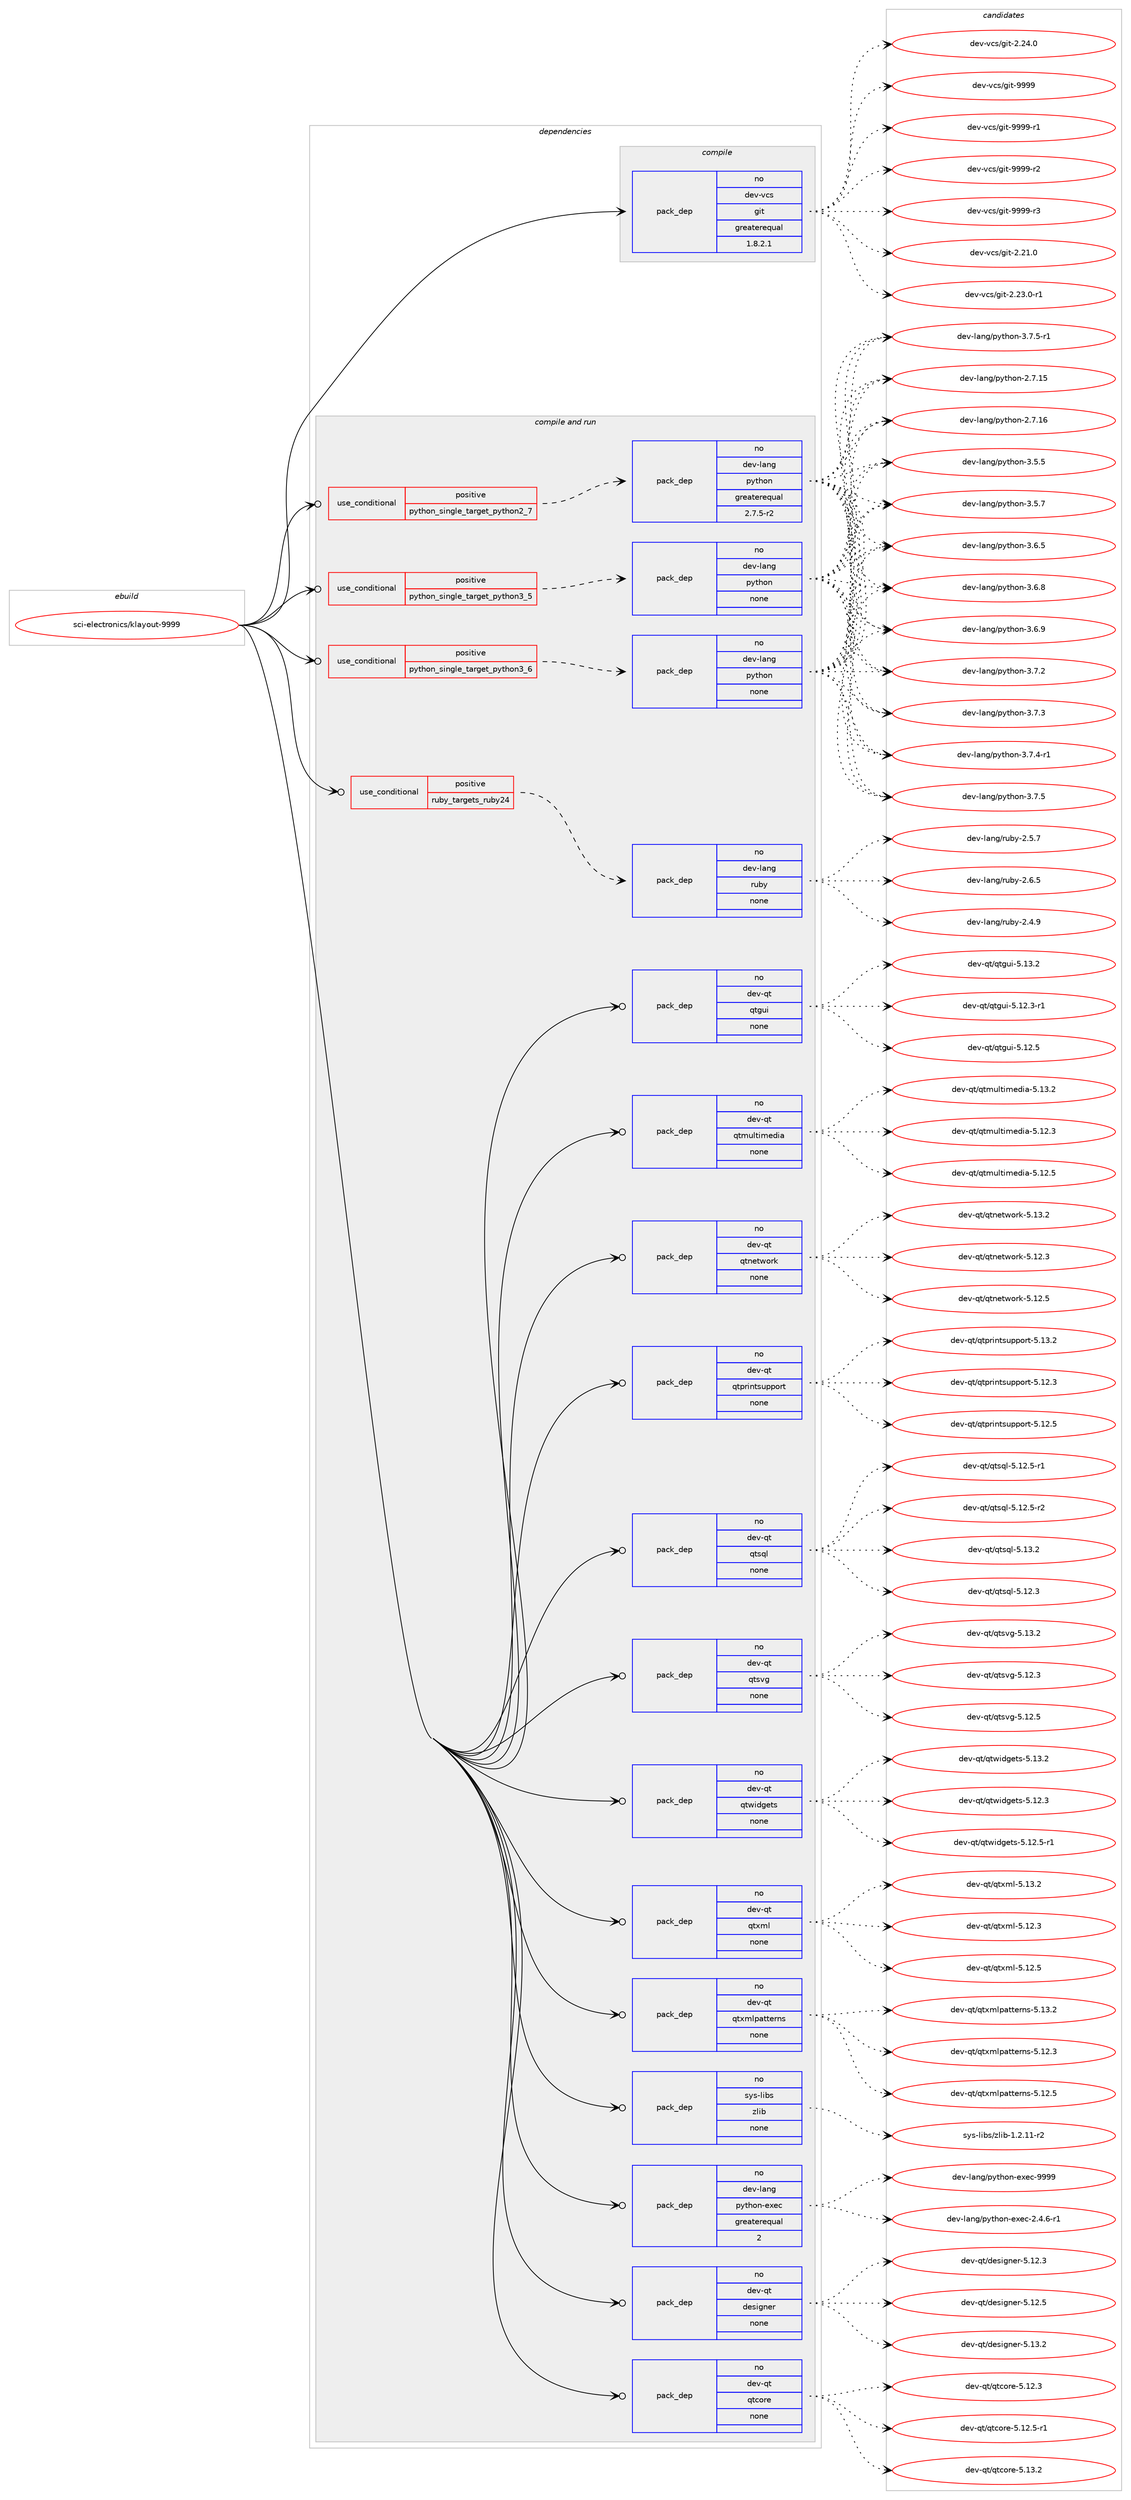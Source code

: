 digraph prolog {

# *************
# Graph options
# *************

newrank=true;
concentrate=true;
compound=true;
graph [rankdir=LR,fontname=Helvetica,fontsize=10,ranksep=1.5];#, ranksep=2.5, nodesep=0.2];
edge  [arrowhead=vee];
node  [fontname=Helvetica,fontsize=10];

# **********
# The ebuild
# **********

subgraph cluster_leftcol {
color=gray;
rank=same;
label=<<i>ebuild</i>>;
id [label="sci-electronics/klayout-9999", color=red, width=4, href="../sci-electronics/klayout-9999.svg"];
}

# ****************
# The dependencies
# ****************

subgraph cluster_midcol {
color=gray;
label=<<i>dependencies</i>>;
subgraph cluster_compile {
fillcolor="#eeeeee";
style=filled;
label=<<i>compile</i>>;
subgraph pack630983 {
dependency853251 [label=<<TABLE BORDER="0" CELLBORDER="1" CELLSPACING="0" CELLPADDING="4" WIDTH="220"><TR><TD ROWSPAN="6" CELLPADDING="30">pack_dep</TD></TR><TR><TD WIDTH="110">no</TD></TR><TR><TD>dev-vcs</TD></TR><TR><TD>git</TD></TR><TR><TD>greaterequal</TD></TR><TR><TD>1.8.2.1</TD></TR></TABLE>>, shape=none, color=blue];
}
id:e -> dependency853251:w [weight=20,style="solid",arrowhead="vee"];
}
subgraph cluster_compileandrun {
fillcolor="#eeeeee";
style=filled;
label=<<i>compile and run</i>>;
subgraph cond207209 {
dependency853252 [label=<<TABLE BORDER="0" CELLBORDER="1" CELLSPACING="0" CELLPADDING="4"><TR><TD ROWSPAN="3" CELLPADDING="10">use_conditional</TD></TR><TR><TD>positive</TD></TR><TR><TD>python_single_target_python2_7</TD></TR></TABLE>>, shape=none, color=red];
subgraph pack630984 {
dependency853253 [label=<<TABLE BORDER="0" CELLBORDER="1" CELLSPACING="0" CELLPADDING="4" WIDTH="220"><TR><TD ROWSPAN="6" CELLPADDING="30">pack_dep</TD></TR><TR><TD WIDTH="110">no</TD></TR><TR><TD>dev-lang</TD></TR><TR><TD>python</TD></TR><TR><TD>greaterequal</TD></TR><TR><TD>2.7.5-r2</TD></TR></TABLE>>, shape=none, color=blue];
}
dependency853252:e -> dependency853253:w [weight=20,style="dashed",arrowhead="vee"];
}
id:e -> dependency853252:w [weight=20,style="solid",arrowhead="odotvee"];
subgraph cond207210 {
dependency853254 [label=<<TABLE BORDER="0" CELLBORDER="1" CELLSPACING="0" CELLPADDING="4"><TR><TD ROWSPAN="3" CELLPADDING="10">use_conditional</TD></TR><TR><TD>positive</TD></TR><TR><TD>python_single_target_python3_5</TD></TR></TABLE>>, shape=none, color=red];
subgraph pack630985 {
dependency853255 [label=<<TABLE BORDER="0" CELLBORDER="1" CELLSPACING="0" CELLPADDING="4" WIDTH="220"><TR><TD ROWSPAN="6" CELLPADDING="30">pack_dep</TD></TR><TR><TD WIDTH="110">no</TD></TR><TR><TD>dev-lang</TD></TR><TR><TD>python</TD></TR><TR><TD>none</TD></TR><TR><TD></TD></TR></TABLE>>, shape=none, color=blue];
}
dependency853254:e -> dependency853255:w [weight=20,style="dashed",arrowhead="vee"];
}
id:e -> dependency853254:w [weight=20,style="solid",arrowhead="odotvee"];
subgraph cond207211 {
dependency853256 [label=<<TABLE BORDER="0" CELLBORDER="1" CELLSPACING="0" CELLPADDING="4"><TR><TD ROWSPAN="3" CELLPADDING="10">use_conditional</TD></TR><TR><TD>positive</TD></TR><TR><TD>python_single_target_python3_6</TD></TR></TABLE>>, shape=none, color=red];
subgraph pack630986 {
dependency853257 [label=<<TABLE BORDER="0" CELLBORDER="1" CELLSPACING="0" CELLPADDING="4" WIDTH="220"><TR><TD ROWSPAN="6" CELLPADDING="30">pack_dep</TD></TR><TR><TD WIDTH="110">no</TD></TR><TR><TD>dev-lang</TD></TR><TR><TD>python</TD></TR><TR><TD>none</TD></TR><TR><TD></TD></TR></TABLE>>, shape=none, color=blue];
}
dependency853256:e -> dependency853257:w [weight=20,style="dashed",arrowhead="vee"];
}
id:e -> dependency853256:w [weight=20,style="solid",arrowhead="odotvee"];
subgraph cond207212 {
dependency853258 [label=<<TABLE BORDER="0" CELLBORDER="1" CELLSPACING="0" CELLPADDING="4"><TR><TD ROWSPAN="3" CELLPADDING="10">use_conditional</TD></TR><TR><TD>positive</TD></TR><TR><TD>ruby_targets_ruby24</TD></TR></TABLE>>, shape=none, color=red];
subgraph pack630987 {
dependency853259 [label=<<TABLE BORDER="0" CELLBORDER="1" CELLSPACING="0" CELLPADDING="4" WIDTH="220"><TR><TD ROWSPAN="6" CELLPADDING="30">pack_dep</TD></TR><TR><TD WIDTH="110">no</TD></TR><TR><TD>dev-lang</TD></TR><TR><TD>ruby</TD></TR><TR><TD>none</TD></TR><TR><TD></TD></TR></TABLE>>, shape=none, color=blue];
}
dependency853258:e -> dependency853259:w [weight=20,style="dashed",arrowhead="vee"];
}
id:e -> dependency853258:w [weight=20,style="solid",arrowhead="odotvee"];
subgraph pack630988 {
dependency853260 [label=<<TABLE BORDER="0" CELLBORDER="1" CELLSPACING="0" CELLPADDING="4" WIDTH="220"><TR><TD ROWSPAN="6" CELLPADDING="30">pack_dep</TD></TR><TR><TD WIDTH="110">no</TD></TR><TR><TD>dev-lang</TD></TR><TR><TD>python-exec</TD></TR><TR><TD>greaterequal</TD></TR><TR><TD>2</TD></TR></TABLE>>, shape=none, color=blue];
}
id:e -> dependency853260:w [weight=20,style="solid",arrowhead="odotvee"];
subgraph pack630989 {
dependency853261 [label=<<TABLE BORDER="0" CELLBORDER="1" CELLSPACING="0" CELLPADDING="4" WIDTH="220"><TR><TD ROWSPAN="6" CELLPADDING="30">pack_dep</TD></TR><TR><TD WIDTH="110">no</TD></TR><TR><TD>dev-qt</TD></TR><TR><TD>designer</TD></TR><TR><TD>none</TD></TR><TR><TD></TD></TR></TABLE>>, shape=none, color=blue];
}
id:e -> dependency853261:w [weight=20,style="solid",arrowhead="odotvee"];
subgraph pack630990 {
dependency853262 [label=<<TABLE BORDER="0" CELLBORDER="1" CELLSPACING="0" CELLPADDING="4" WIDTH="220"><TR><TD ROWSPAN="6" CELLPADDING="30">pack_dep</TD></TR><TR><TD WIDTH="110">no</TD></TR><TR><TD>dev-qt</TD></TR><TR><TD>qtcore</TD></TR><TR><TD>none</TD></TR><TR><TD></TD></TR></TABLE>>, shape=none, color=blue];
}
id:e -> dependency853262:w [weight=20,style="solid",arrowhead="odotvee"];
subgraph pack630991 {
dependency853263 [label=<<TABLE BORDER="0" CELLBORDER="1" CELLSPACING="0" CELLPADDING="4" WIDTH="220"><TR><TD ROWSPAN="6" CELLPADDING="30">pack_dep</TD></TR><TR><TD WIDTH="110">no</TD></TR><TR><TD>dev-qt</TD></TR><TR><TD>qtgui</TD></TR><TR><TD>none</TD></TR><TR><TD></TD></TR></TABLE>>, shape=none, color=blue];
}
id:e -> dependency853263:w [weight=20,style="solid",arrowhead="odotvee"];
subgraph pack630992 {
dependency853264 [label=<<TABLE BORDER="0" CELLBORDER="1" CELLSPACING="0" CELLPADDING="4" WIDTH="220"><TR><TD ROWSPAN="6" CELLPADDING="30">pack_dep</TD></TR><TR><TD WIDTH="110">no</TD></TR><TR><TD>dev-qt</TD></TR><TR><TD>qtmultimedia</TD></TR><TR><TD>none</TD></TR><TR><TD></TD></TR></TABLE>>, shape=none, color=blue];
}
id:e -> dependency853264:w [weight=20,style="solid",arrowhead="odotvee"];
subgraph pack630993 {
dependency853265 [label=<<TABLE BORDER="0" CELLBORDER="1" CELLSPACING="0" CELLPADDING="4" WIDTH="220"><TR><TD ROWSPAN="6" CELLPADDING="30">pack_dep</TD></TR><TR><TD WIDTH="110">no</TD></TR><TR><TD>dev-qt</TD></TR><TR><TD>qtnetwork</TD></TR><TR><TD>none</TD></TR><TR><TD></TD></TR></TABLE>>, shape=none, color=blue];
}
id:e -> dependency853265:w [weight=20,style="solid",arrowhead="odotvee"];
subgraph pack630994 {
dependency853266 [label=<<TABLE BORDER="0" CELLBORDER="1" CELLSPACING="0" CELLPADDING="4" WIDTH="220"><TR><TD ROWSPAN="6" CELLPADDING="30">pack_dep</TD></TR><TR><TD WIDTH="110">no</TD></TR><TR><TD>dev-qt</TD></TR><TR><TD>qtprintsupport</TD></TR><TR><TD>none</TD></TR><TR><TD></TD></TR></TABLE>>, shape=none, color=blue];
}
id:e -> dependency853266:w [weight=20,style="solid",arrowhead="odotvee"];
subgraph pack630995 {
dependency853267 [label=<<TABLE BORDER="0" CELLBORDER="1" CELLSPACING="0" CELLPADDING="4" WIDTH="220"><TR><TD ROWSPAN="6" CELLPADDING="30">pack_dep</TD></TR><TR><TD WIDTH="110">no</TD></TR><TR><TD>dev-qt</TD></TR><TR><TD>qtsql</TD></TR><TR><TD>none</TD></TR><TR><TD></TD></TR></TABLE>>, shape=none, color=blue];
}
id:e -> dependency853267:w [weight=20,style="solid",arrowhead="odotvee"];
subgraph pack630996 {
dependency853268 [label=<<TABLE BORDER="0" CELLBORDER="1" CELLSPACING="0" CELLPADDING="4" WIDTH="220"><TR><TD ROWSPAN="6" CELLPADDING="30">pack_dep</TD></TR><TR><TD WIDTH="110">no</TD></TR><TR><TD>dev-qt</TD></TR><TR><TD>qtsvg</TD></TR><TR><TD>none</TD></TR><TR><TD></TD></TR></TABLE>>, shape=none, color=blue];
}
id:e -> dependency853268:w [weight=20,style="solid",arrowhead="odotvee"];
subgraph pack630997 {
dependency853269 [label=<<TABLE BORDER="0" CELLBORDER="1" CELLSPACING="0" CELLPADDING="4" WIDTH="220"><TR><TD ROWSPAN="6" CELLPADDING="30">pack_dep</TD></TR><TR><TD WIDTH="110">no</TD></TR><TR><TD>dev-qt</TD></TR><TR><TD>qtwidgets</TD></TR><TR><TD>none</TD></TR><TR><TD></TD></TR></TABLE>>, shape=none, color=blue];
}
id:e -> dependency853269:w [weight=20,style="solid",arrowhead="odotvee"];
subgraph pack630998 {
dependency853270 [label=<<TABLE BORDER="0" CELLBORDER="1" CELLSPACING="0" CELLPADDING="4" WIDTH="220"><TR><TD ROWSPAN="6" CELLPADDING="30">pack_dep</TD></TR><TR><TD WIDTH="110">no</TD></TR><TR><TD>dev-qt</TD></TR><TR><TD>qtxml</TD></TR><TR><TD>none</TD></TR><TR><TD></TD></TR></TABLE>>, shape=none, color=blue];
}
id:e -> dependency853270:w [weight=20,style="solid",arrowhead="odotvee"];
subgraph pack630999 {
dependency853271 [label=<<TABLE BORDER="0" CELLBORDER="1" CELLSPACING="0" CELLPADDING="4" WIDTH="220"><TR><TD ROWSPAN="6" CELLPADDING="30">pack_dep</TD></TR><TR><TD WIDTH="110">no</TD></TR><TR><TD>dev-qt</TD></TR><TR><TD>qtxmlpatterns</TD></TR><TR><TD>none</TD></TR><TR><TD></TD></TR></TABLE>>, shape=none, color=blue];
}
id:e -> dependency853271:w [weight=20,style="solid",arrowhead="odotvee"];
subgraph pack631000 {
dependency853272 [label=<<TABLE BORDER="0" CELLBORDER="1" CELLSPACING="0" CELLPADDING="4" WIDTH="220"><TR><TD ROWSPAN="6" CELLPADDING="30">pack_dep</TD></TR><TR><TD WIDTH="110">no</TD></TR><TR><TD>sys-libs</TD></TR><TR><TD>zlib</TD></TR><TR><TD>none</TD></TR><TR><TD></TD></TR></TABLE>>, shape=none, color=blue];
}
id:e -> dependency853272:w [weight=20,style="solid",arrowhead="odotvee"];
}
subgraph cluster_run {
fillcolor="#eeeeee";
style=filled;
label=<<i>run</i>>;
}
}

# **************
# The candidates
# **************

subgraph cluster_choices {
rank=same;
color=gray;
label=<<i>candidates</i>>;

subgraph choice630983 {
color=black;
nodesep=1;
choice10010111845118991154710310511645504650494648 [label="dev-vcs/git-2.21.0", color=red, width=4,href="../dev-vcs/git-2.21.0.svg"];
choice100101118451189911547103105116455046505146484511449 [label="dev-vcs/git-2.23.0-r1", color=red, width=4,href="../dev-vcs/git-2.23.0-r1.svg"];
choice10010111845118991154710310511645504650524648 [label="dev-vcs/git-2.24.0", color=red, width=4,href="../dev-vcs/git-2.24.0.svg"];
choice1001011184511899115471031051164557575757 [label="dev-vcs/git-9999", color=red, width=4,href="../dev-vcs/git-9999.svg"];
choice10010111845118991154710310511645575757574511449 [label="dev-vcs/git-9999-r1", color=red, width=4,href="../dev-vcs/git-9999-r1.svg"];
choice10010111845118991154710310511645575757574511450 [label="dev-vcs/git-9999-r2", color=red, width=4,href="../dev-vcs/git-9999-r2.svg"];
choice10010111845118991154710310511645575757574511451 [label="dev-vcs/git-9999-r3", color=red, width=4,href="../dev-vcs/git-9999-r3.svg"];
dependency853251:e -> choice10010111845118991154710310511645504650494648:w [style=dotted,weight="100"];
dependency853251:e -> choice100101118451189911547103105116455046505146484511449:w [style=dotted,weight="100"];
dependency853251:e -> choice10010111845118991154710310511645504650524648:w [style=dotted,weight="100"];
dependency853251:e -> choice1001011184511899115471031051164557575757:w [style=dotted,weight="100"];
dependency853251:e -> choice10010111845118991154710310511645575757574511449:w [style=dotted,weight="100"];
dependency853251:e -> choice10010111845118991154710310511645575757574511450:w [style=dotted,weight="100"];
dependency853251:e -> choice10010111845118991154710310511645575757574511451:w [style=dotted,weight="100"];
}
subgraph choice630984 {
color=black;
nodesep=1;
choice10010111845108971101034711212111610411111045504655464953 [label="dev-lang/python-2.7.15", color=red, width=4,href="../dev-lang/python-2.7.15.svg"];
choice10010111845108971101034711212111610411111045504655464954 [label="dev-lang/python-2.7.16", color=red, width=4,href="../dev-lang/python-2.7.16.svg"];
choice100101118451089711010347112121116104111110455146534653 [label="dev-lang/python-3.5.5", color=red, width=4,href="../dev-lang/python-3.5.5.svg"];
choice100101118451089711010347112121116104111110455146534655 [label="dev-lang/python-3.5.7", color=red, width=4,href="../dev-lang/python-3.5.7.svg"];
choice100101118451089711010347112121116104111110455146544653 [label="dev-lang/python-3.6.5", color=red, width=4,href="../dev-lang/python-3.6.5.svg"];
choice100101118451089711010347112121116104111110455146544656 [label="dev-lang/python-3.6.8", color=red, width=4,href="../dev-lang/python-3.6.8.svg"];
choice100101118451089711010347112121116104111110455146544657 [label="dev-lang/python-3.6.9", color=red, width=4,href="../dev-lang/python-3.6.9.svg"];
choice100101118451089711010347112121116104111110455146554650 [label="dev-lang/python-3.7.2", color=red, width=4,href="../dev-lang/python-3.7.2.svg"];
choice100101118451089711010347112121116104111110455146554651 [label="dev-lang/python-3.7.3", color=red, width=4,href="../dev-lang/python-3.7.3.svg"];
choice1001011184510897110103471121211161041111104551465546524511449 [label="dev-lang/python-3.7.4-r1", color=red, width=4,href="../dev-lang/python-3.7.4-r1.svg"];
choice100101118451089711010347112121116104111110455146554653 [label="dev-lang/python-3.7.5", color=red, width=4,href="../dev-lang/python-3.7.5.svg"];
choice1001011184510897110103471121211161041111104551465546534511449 [label="dev-lang/python-3.7.5-r1", color=red, width=4,href="../dev-lang/python-3.7.5-r1.svg"];
dependency853253:e -> choice10010111845108971101034711212111610411111045504655464953:w [style=dotted,weight="100"];
dependency853253:e -> choice10010111845108971101034711212111610411111045504655464954:w [style=dotted,weight="100"];
dependency853253:e -> choice100101118451089711010347112121116104111110455146534653:w [style=dotted,weight="100"];
dependency853253:e -> choice100101118451089711010347112121116104111110455146534655:w [style=dotted,weight="100"];
dependency853253:e -> choice100101118451089711010347112121116104111110455146544653:w [style=dotted,weight="100"];
dependency853253:e -> choice100101118451089711010347112121116104111110455146544656:w [style=dotted,weight="100"];
dependency853253:e -> choice100101118451089711010347112121116104111110455146544657:w [style=dotted,weight="100"];
dependency853253:e -> choice100101118451089711010347112121116104111110455146554650:w [style=dotted,weight="100"];
dependency853253:e -> choice100101118451089711010347112121116104111110455146554651:w [style=dotted,weight="100"];
dependency853253:e -> choice1001011184510897110103471121211161041111104551465546524511449:w [style=dotted,weight="100"];
dependency853253:e -> choice100101118451089711010347112121116104111110455146554653:w [style=dotted,weight="100"];
dependency853253:e -> choice1001011184510897110103471121211161041111104551465546534511449:w [style=dotted,weight="100"];
}
subgraph choice630985 {
color=black;
nodesep=1;
choice10010111845108971101034711212111610411111045504655464953 [label="dev-lang/python-2.7.15", color=red, width=4,href="../dev-lang/python-2.7.15.svg"];
choice10010111845108971101034711212111610411111045504655464954 [label="dev-lang/python-2.7.16", color=red, width=4,href="../dev-lang/python-2.7.16.svg"];
choice100101118451089711010347112121116104111110455146534653 [label="dev-lang/python-3.5.5", color=red, width=4,href="../dev-lang/python-3.5.5.svg"];
choice100101118451089711010347112121116104111110455146534655 [label="dev-lang/python-3.5.7", color=red, width=4,href="../dev-lang/python-3.5.7.svg"];
choice100101118451089711010347112121116104111110455146544653 [label="dev-lang/python-3.6.5", color=red, width=4,href="../dev-lang/python-3.6.5.svg"];
choice100101118451089711010347112121116104111110455146544656 [label="dev-lang/python-3.6.8", color=red, width=4,href="../dev-lang/python-3.6.8.svg"];
choice100101118451089711010347112121116104111110455146544657 [label="dev-lang/python-3.6.9", color=red, width=4,href="../dev-lang/python-3.6.9.svg"];
choice100101118451089711010347112121116104111110455146554650 [label="dev-lang/python-3.7.2", color=red, width=4,href="../dev-lang/python-3.7.2.svg"];
choice100101118451089711010347112121116104111110455146554651 [label="dev-lang/python-3.7.3", color=red, width=4,href="../dev-lang/python-3.7.3.svg"];
choice1001011184510897110103471121211161041111104551465546524511449 [label="dev-lang/python-3.7.4-r1", color=red, width=4,href="../dev-lang/python-3.7.4-r1.svg"];
choice100101118451089711010347112121116104111110455146554653 [label="dev-lang/python-3.7.5", color=red, width=4,href="../dev-lang/python-3.7.5.svg"];
choice1001011184510897110103471121211161041111104551465546534511449 [label="dev-lang/python-3.7.5-r1", color=red, width=4,href="../dev-lang/python-3.7.5-r1.svg"];
dependency853255:e -> choice10010111845108971101034711212111610411111045504655464953:w [style=dotted,weight="100"];
dependency853255:e -> choice10010111845108971101034711212111610411111045504655464954:w [style=dotted,weight="100"];
dependency853255:e -> choice100101118451089711010347112121116104111110455146534653:w [style=dotted,weight="100"];
dependency853255:e -> choice100101118451089711010347112121116104111110455146534655:w [style=dotted,weight="100"];
dependency853255:e -> choice100101118451089711010347112121116104111110455146544653:w [style=dotted,weight="100"];
dependency853255:e -> choice100101118451089711010347112121116104111110455146544656:w [style=dotted,weight="100"];
dependency853255:e -> choice100101118451089711010347112121116104111110455146544657:w [style=dotted,weight="100"];
dependency853255:e -> choice100101118451089711010347112121116104111110455146554650:w [style=dotted,weight="100"];
dependency853255:e -> choice100101118451089711010347112121116104111110455146554651:w [style=dotted,weight="100"];
dependency853255:e -> choice1001011184510897110103471121211161041111104551465546524511449:w [style=dotted,weight="100"];
dependency853255:e -> choice100101118451089711010347112121116104111110455146554653:w [style=dotted,weight="100"];
dependency853255:e -> choice1001011184510897110103471121211161041111104551465546534511449:w [style=dotted,weight="100"];
}
subgraph choice630986 {
color=black;
nodesep=1;
choice10010111845108971101034711212111610411111045504655464953 [label="dev-lang/python-2.7.15", color=red, width=4,href="../dev-lang/python-2.7.15.svg"];
choice10010111845108971101034711212111610411111045504655464954 [label="dev-lang/python-2.7.16", color=red, width=4,href="../dev-lang/python-2.7.16.svg"];
choice100101118451089711010347112121116104111110455146534653 [label="dev-lang/python-3.5.5", color=red, width=4,href="../dev-lang/python-3.5.5.svg"];
choice100101118451089711010347112121116104111110455146534655 [label="dev-lang/python-3.5.7", color=red, width=4,href="../dev-lang/python-3.5.7.svg"];
choice100101118451089711010347112121116104111110455146544653 [label="dev-lang/python-3.6.5", color=red, width=4,href="../dev-lang/python-3.6.5.svg"];
choice100101118451089711010347112121116104111110455146544656 [label="dev-lang/python-3.6.8", color=red, width=4,href="../dev-lang/python-3.6.8.svg"];
choice100101118451089711010347112121116104111110455146544657 [label="dev-lang/python-3.6.9", color=red, width=4,href="../dev-lang/python-3.6.9.svg"];
choice100101118451089711010347112121116104111110455146554650 [label="dev-lang/python-3.7.2", color=red, width=4,href="../dev-lang/python-3.7.2.svg"];
choice100101118451089711010347112121116104111110455146554651 [label="dev-lang/python-3.7.3", color=red, width=4,href="../dev-lang/python-3.7.3.svg"];
choice1001011184510897110103471121211161041111104551465546524511449 [label="dev-lang/python-3.7.4-r1", color=red, width=4,href="../dev-lang/python-3.7.4-r1.svg"];
choice100101118451089711010347112121116104111110455146554653 [label="dev-lang/python-3.7.5", color=red, width=4,href="../dev-lang/python-3.7.5.svg"];
choice1001011184510897110103471121211161041111104551465546534511449 [label="dev-lang/python-3.7.5-r1", color=red, width=4,href="../dev-lang/python-3.7.5-r1.svg"];
dependency853257:e -> choice10010111845108971101034711212111610411111045504655464953:w [style=dotted,weight="100"];
dependency853257:e -> choice10010111845108971101034711212111610411111045504655464954:w [style=dotted,weight="100"];
dependency853257:e -> choice100101118451089711010347112121116104111110455146534653:w [style=dotted,weight="100"];
dependency853257:e -> choice100101118451089711010347112121116104111110455146534655:w [style=dotted,weight="100"];
dependency853257:e -> choice100101118451089711010347112121116104111110455146544653:w [style=dotted,weight="100"];
dependency853257:e -> choice100101118451089711010347112121116104111110455146544656:w [style=dotted,weight="100"];
dependency853257:e -> choice100101118451089711010347112121116104111110455146544657:w [style=dotted,weight="100"];
dependency853257:e -> choice100101118451089711010347112121116104111110455146554650:w [style=dotted,weight="100"];
dependency853257:e -> choice100101118451089711010347112121116104111110455146554651:w [style=dotted,weight="100"];
dependency853257:e -> choice1001011184510897110103471121211161041111104551465546524511449:w [style=dotted,weight="100"];
dependency853257:e -> choice100101118451089711010347112121116104111110455146554653:w [style=dotted,weight="100"];
dependency853257:e -> choice1001011184510897110103471121211161041111104551465546534511449:w [style=dotted,weight="100"];
}
subgraph choice630987 {
color=black;
nodesep=1;
choice10010111845108971101034711411798121455046524657 [label="dev-lang/ruby-2.4.9", color=red, width=4,href="../dev-lang/ruby-2.4.9.svg"];
choice10010111845108971101034711411798121455046534655 [label="dev-lang/ruby-2.5.7", color=red, width=4,href="../dev-lang/ruby-2.5.7.svg"];
choice10010111845108971101034711411798121455046544653 [label="dev-lang/ruby-2.6.5", color=red, width=4,href="../dev-lang/ruby-2.6.5.svg"];
dependency853259:e -> choice10010111845108971101034711411798121455046524657:w [style=dotted,weight="100"];
dependency853259:e -> choice10010111845108971101034711411798121455046534655:w [style=dotted,weight="100"];
dependency853259:e -> choice10010111845108971101034711411798121455046544653:w [style=dotted,weight="100"];
}
subgraph choice630988 {
color=black;
nodesep=1;
choice10010111845108971101034711212111610411111045101120101994550465246544511449 [label="dev-lang/python-exec-2.4.6-r1", color=red, width=4,href="../dev-lang/python-exec-2.4.6-r1.svg"];
choice10010111845108971101034711212111610411111045101120101994557575757 [label="dev-lang/python-exec-9999", color=red, width=4,href="../dev-lang/python-exec-9999.svg"];
dependency853260:e -> choice10010111845108971101034711212111610411111045101120101994550465246544511449:w [style=dotted,weight="100"];
dependency853260:e -> choice10010111845108971101034711212111610411111045101120101994557575757:w [style=dotted,weight="100"];
}
subgraph choice630989 {
color=black;
nodesep=1;
choice100101118451131164710010111510510311010111445534649504651 [label="dev-qt/designer-5.12.3", color=red, width=4,href="../dev-qt/designer-5.12.3.svg"];
choice100101118451131164710010111510510311010111445534649504653 [label="dev-qt/designer-5.12.5", color=red, width=4,href="../dev-qt/designer-5.12.5.svg"];
choice100101118451131164710010111510510311010111445534649514650 [label="dev-qt/designer-5.13.2", color=red, width=4,href="../dev-qt/designer-5.13.2.svg"];
dependency853261:e -> choice100101118451131164710010111510510311010111445534649504651:w [style=dotted,weight="100"];
dependency853261:e -> choice100101118451131164710010111510510311010111445534649504653:w [style=dotted,weight="100"];
dependency853261:e -> choice100101118451131164710010111510510311010111445534649514650:w [style=dotted,weight="100"];
}
subgraph choice630990 {
color=black;
nodesep=1;
choice10010111845113116471131169911111410145534649504651 [label="dev-qt/qtcore-5.12.3", color=red, width=4,href="../dev-qt/qtcore-5.12.3.svg"];
choice100101118451131164711311699111114101455346495046534511449 [label="dev-qt/qtcore-5.12.5-r1", color=red, width=4,href="../dev-qt/qtcore-5.12.5-r1.svg"];
choice10010111845113116471131169911111410145534649514650 [label="dev-qt/qtcore-5.13.2", color=red, width=4,href="../dev-qt/qtcore-5.13.2.svg"];
dependency853262:e -> choice10010111845113116471131169911111410145534649504651:w [style=dotted,weight="100"];
dependency853262:e -> choice100101118451131164711311699111114101455346495046534511449:w [style=dotted,weight="100"];
dependency853262:e -> choice10010111845113116471131169911111410145534649514650:w [style=dotted,weight="100"];
}
subgraph choice630991 {
color=black;
nodesep=1;
choice1001011184511311647113116103117105455346495046514511449 [label="dev-qt/qtgui-5.12.3-r1", color=red, width=4,href="../dev-qt/qtgui-5.12.3-r1.svg"];
choice100101118451131164711311610311710545534649504653 [label="dev-qt/qtgui-5.12.5", color=red, width=4,href="../dev-qt/qtgui-5.12.5.svg"];
choice100101118451131164711311610311710545534649514650 [label="dev-qt/qtgui-5.13.2", color=red, width=4,href="../dev-qt/qtgui-5.13.2.svg"];
dependency853263:e -> choice1001011184511311647113116103117105455346495046514511449:w [style=dotted,weight="100"];
dependency853263:e -> choice100101118451131164711311610311710545534649504653:w [style=dotted,weight="100"];
dependency853263:e -> choice100101118451131164711311610311710545534649514650:w [style=dotted,weight="100"];
}
subgraph choice630992 {
color=black;
nodesep=1;
choice10010111845113116471131161091171081161051091011001059745534649504651 [label="dev-qt/qtmultimedia-5.12.3", color=red, width=4,href="../dev-qt/qtmultimedia-5.12.3.svg"];
choice10010111845113116471131161091171081161051091011001059745534649504653 [label="dev-qt/qtmultimedia-5.12.5", color=red, width=4,href="../dev-qt/qtmultimedia-5.12.5.svg"];
choice10010111845113116471131161091171081161051091011001059745534649514650 [label="dev-qt/qtmultimedia-5.13.2", color=red, width=4,href="../dev-qt/qtmultimedia-5.13.2.svg"];
dependency853264:e -> choice10010111845113116471131161091171081161051091011001059745534649504651:w [style=dotted,weight="100"];
dependency853264:e -> choice10010111845113116471131161091171081161051091011001059745534649504653:w [style=dotted,weight="100"];
dependency853264:e -> choice10010111845113116471131161091171081161051091011001059745534649514650:w [style=dotted,weight="100"];
}
subgraph choice630993 {
color=black;
nodesep=1;
choice100101118451131164711311611010111611911111410745534649504651 [label="dev-qt/qtnetwork-5.12.3", color=red, width=4,href="../dev-qt/qtnetwork-5.12.3.svg"];
choice100101118451131164711311611010111611911111410745534649504653 [label="dev-qt/qtnetwork-5.12.5", color=red, width=4,href="../dev-qt/qtnetwork-5.12.5.svg"];
choice100101118451131164711311611010111611911111410745534649514650 [label="dev-qt/qtnetwork-5.13.2", color=red, width=4,href="../dev-qt/qtnetwork-5.13.2.svg"];
dependency853265:e -> choice100101118451131164711311611010111611911111410745534649504651:w [style=dotted,weight="100"];
dependency853265:e -> choice100101118451131164711311611010111611911111410745534649504653:w [style=dotted,weight="100"];
dependency853265:e -> choice100101118451131164711311611010111611911111410745534649514650:w [style=dotted,weight="100"];
}
subgraph choice630994 {
color=black;
nodesep=1;
choice100101118451131164711311611211410511011611511711211211111411645534649504651 [label="dev-qt/qtprintsupport-5.12.3", color=red, width=4,href="../dev-qt/qtprintsupport-5.12.3.svg"];
choice100101118451131164711311611211410511011611511711211211111411645534649504653 [label="dev-qt/qtprintsupport-5.12.5", color=red, width=4,href="../dev-qt/qtprintsupport-5.12.5.svg"];
choice100101118451131164711311611211410511011611511711211211111411645534649514650 [label="dev-qt/qtprintsupport-5.13.2", color=red, width=4,href="../dev-qt/qtprintsupport-5.13.2.svg"];
dependency853266:e -> choice100101118451131164711311611211410511011611511711211211111411645534649504651:w [style=dotted,weight="100"];
dependency853266:e -> choice100101118451131164711311611211410511011611511711211211111411645534649504653:w [style=dotted,weight="100"];
dependency853266:e -> choice100101118451131164711311611211410511011611511711211211111411645534649514650:w [style=dotted,weight="100"];
}
subgraph choice630995 {
color=black;
nodesep=1;
choice100101118451131164711311611511310845534649504651 [label="dev-qt/qtsql-5.12.3", color=red, width=4,href="../dev-qt/qtsql-5.12.3.svg"];
choice1001011184511311647113116115113108455346495046534511449 [label="dev-qt/qtsql-5.12.5-r1", color=red, width=4,href="../dev-qt/qtsql-5.12.5-r1.svg"];
choice1001011184511311647113116115113108455346495046534511450 [label="dev-qt/qtsql-5.12.5-r2", color=red, width=4,href="../dev-qt/qtsql-5.12.5-r2.svg"];
choice100101118451131164711311611511310845534649514650 [label="dev-qt/qtsql-5.13.2", color=red, width=4,href="../dev-qt/qtsql-5.13.2.svg"];
dependency853267:e -> choice100101118451131164711311611511310845534649504651:w [style=dotted,weight="100"];
dependency853267:e -> choice1001011184511311647113116115113108455346495046534511449:w [style=dotted,weight="100"];
dependency853267:e -> choice1001011184511311647113116115113108455346495046534511450:w [style=dotted,weight="100"];
dependency853267:e -> choice100101118451131164711311611511310845534649514650:w [style=dotted,weight="100"];
}
subgraph choice630996 {
color=black;
nodesep=1;
choice100101118451131164711311611511810345534649504651 [label="dev-qt/qtsvg-5.12.3", color=red, width=4,href="../dev-qt/qtsvg-5.12.3.svg"];
choice100101118451131164711311611511810345534649504653 [label="dev-qt/qtsvg-5.12.5", color=red, width=4,href="../dev-qt/qtsvg-5.12.5.svg"];
choice100101118451131164711311611511810345534649514650 [label="dev-qt/qtsvg-5.13.2", color=red, width=4,href="../dev-qt/qtsvg-5.13.2.svg"];
dependency853268:e -> choice100101118451131164711311611511810345534649504651:w [style=dotted,weight="100"];
dependency853268:e -> choice100101118451131164711311611511810345534649504653:w [style=dotted,weight="100"];
dependency853268:e -> choice100101118451131164711311611511810345534649514650:w [style=dotted,weight="100"];
}
subgraph choice630997 {
color=black;
nodesep=1;
choice100101118451131164711311611910510010310111611545534649504651 [label="dev-qt/qtwidgets-5.12.3", color=red, width=4,href="../dev-qt/qtwidgets-5.12.3.svg"];
choice1001011184511311647113116119105100103101116115455346495046534511449 [label="dev-qt/qtwidgets-5.12.5-r1", color=red, width=4,href="../dev-qt/qtwidgets-5.12.5-r1.svg"];
choice100101118451131164711311611910510010310111611545534649514650 [label="dev-qt/qtwidgets-5.13.2", color=red, width=4,href="../dev-qt/qtwidgets-5.13.2.svg"];
dependency853269:e -> choice100101118451131164711311611910510010310111611545534649504651:w [style=dotted,weight="100"];
dependency853269:e -> choice1001011184511311647113116119105100103101116115455346495046534511449:w [style=dotted,weight="100"];
dependency853269:e -> choice100101118451131164711311611910510010310111611545534649514650:w [style=dotted,weight="100"];
}
subgraph choice630998 {
color=black;
nodesep=1;
choice100101118451131164711311612010910845534649504651 [label="dev-qt/qtxml-5.12.3", color=red, width=4,href="../dev-qt/qtxml-5.12.3.svg"];
choice100101118451131164711311612010910845534649504653 [label="dev-qt/qtxml-5.12.5", color=red, width=4,href="../dev-qt/qtxml-5.12.5.svg"];
choice100101118451131164711311612010910845534649514650 [label="dev-qt/qtxml-5.13.2", color=red, width=4,href="../dev-qt/qtxml-5.13.2.svg"];
dependency853270:e -> choice100101118451131164711311612010910845534649504651:w [style=dotted,weight="100"];
dependency853270:e -> choice100101118451131164711311612010910845534649504653:w [style=dotted,weight="100"];
dependency853270:e -> choice100101118451131164711311612010910845534649514650:w [style=dotted,weight="100"];
}
subgraph choice630999 {
color=black;
nodesep=1;
choice10010111845113116471131161201091081129711611610111411011545534649504651 [label="dev-qt/qtxmlpatterns-5.12.3", color=red, width=4,href="../dev-qt/qtxmlpatterns-5.12.3.svg"];
choice10010111845113116471131161201091081129711611610111411011545534649504653 [label="dev-qt/qtxmlpatterns-5.12.5", color=red, width=4,href="../dev-qt/qtxmlpatterns-5.12.5.svg"];
choice10010111845113116471131161201091081129711611610111411011545534649514650 [label="dev-qt/qtxmlpatterns-5.13.2", color=red, width=4,href="../dev-qt/qtxmlpatterns-5.13.2.svg"];
dependency853271:e -> choice10010111845113116471131161201091081129711611610111411011545534649504651:w [style=dotted,weight="100"];
dependency853271:e -> choice10010111845113116471131161201091081129711611610111411011545534649504653:w [style=dotted,weight="100"];
dependency853271:e -> choice10010111845113116471131161201091081129711611610111411011545534649514650:w [style=dotted,weight="100"];
}
subgraph choice631000 {
color=black;
nodesep=1;
choice11512111545108105981154712210810598454946504649494511450 [label="sys-libs/zlib-1.2.11-r2", color=red, width=4,href="../sys-libs/zlib-1.2.11-r2.svg"];
dependency853272:e -> choice11512111545108105981154712210810598454946504649494511450:w [style=dotted,weight="100"];
}
}

}
